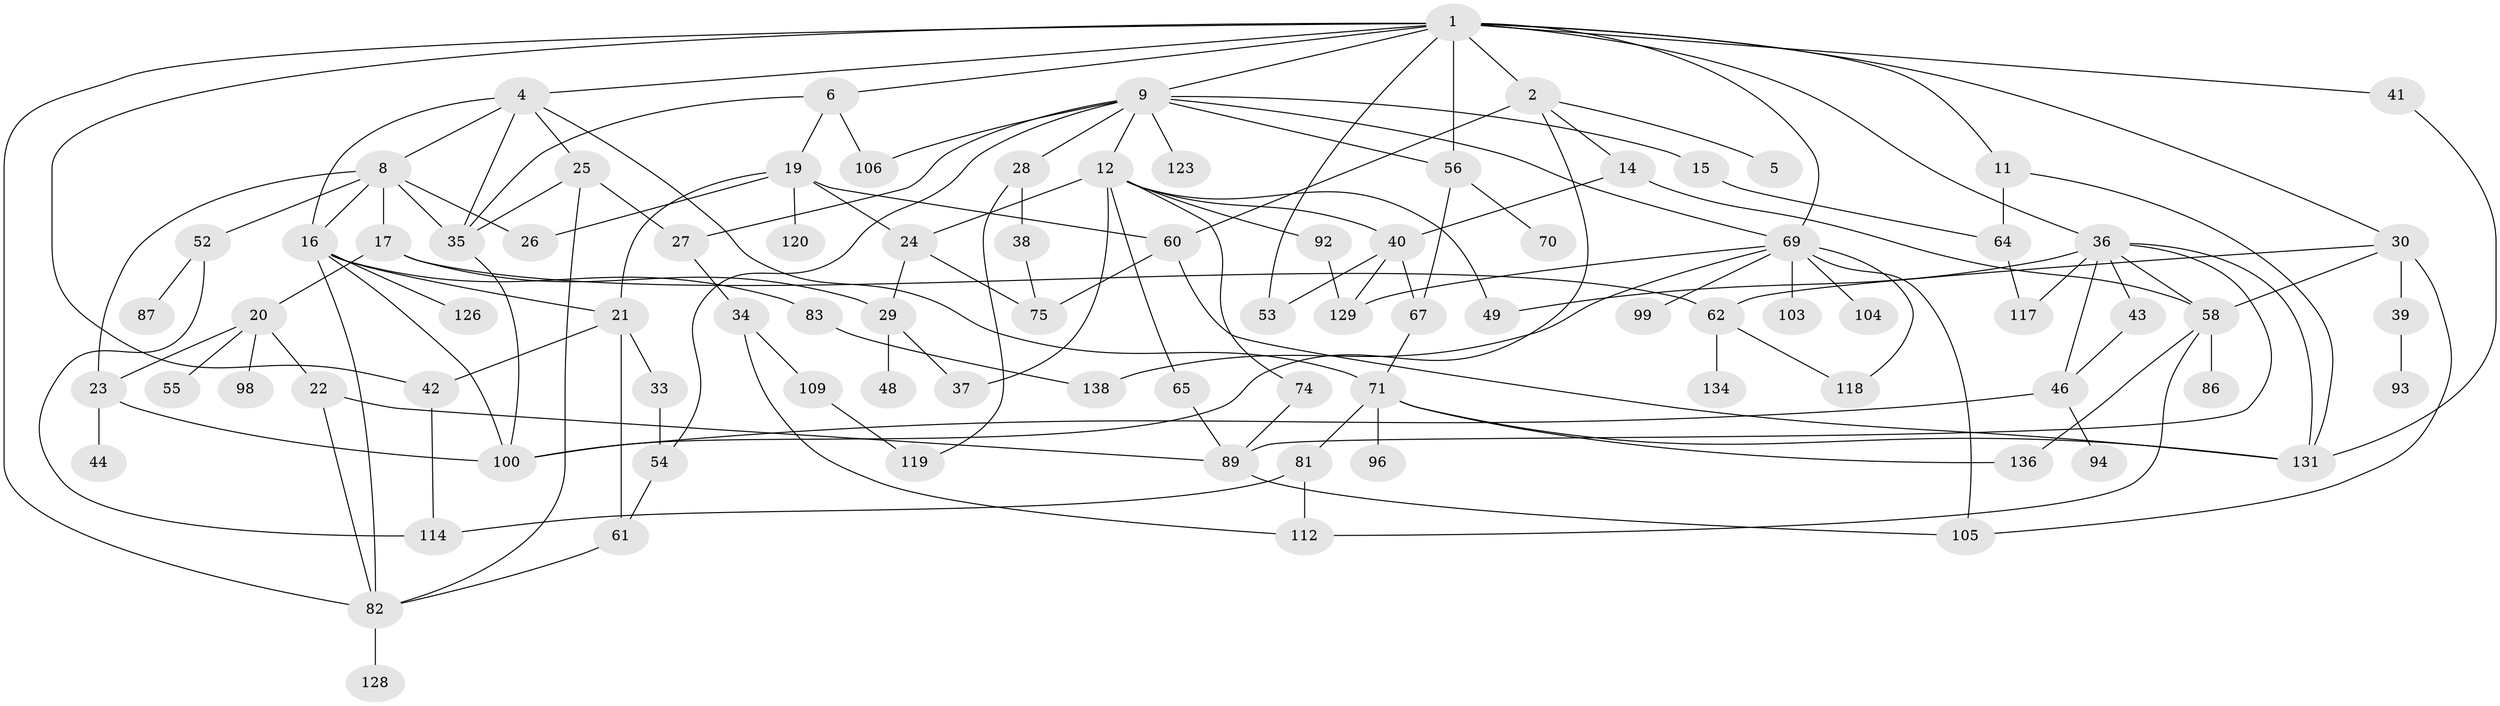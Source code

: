 // Generated by graph-tools (version 1.1) at 2025/51/02/27/25 19:51:37]
// undirected, 89 vertices, 146 edges
graph export_dot {
graph [start="1"]
  node [color=gray90,style=filled];
  1 [super="+3"];
  2 [super="+7"];
  4 [super="+10"];
  5 [super="+80"];
  6 [super="+13"];
  8 [super="+31"];
  9;
  11;
  12 [super="+63"];
  14;
  15 [super="+18"];
  16 [super="+108"];
  17;
  19 [super="+88"];
  20 [super="+32"];
  21 [super="+51"];
  22 [super="+68"];
  23 [super="+72"];
  24 [super="+47"];
  25 [super="+113"];
  26 [super="+78"];
  27 [super="+97"];
  28;
  29 [super="+107"];
  30 [super="+59"];
  33;
  34 [super="+91"];
  35 [super="+84"];
  36 [super="+121"];
  37;
  38;
  39 [super="+66"];
  40 [super="+50"];
  41;
  42 [super="+79"];
  43 [super="+45"];
  44;
  46 [super="+90"];
  48;
  49;
  52;
  53 [super="+116"];
  54;
  55;
  56 [super="+57"];
  58 [super="+73"];
  60;
  61 [super="+85"];
  62 [super="+102"];
  64 [super="+122"];
  65;
  67 [super="+77"];
  69 [super="+111"];
  70;
  71 [super="+76"];
  74;
  75 [super="+110"];
  81 [super="+130"];
  82;
  83;
  86;
  87;
  89 [super="+95"];
  92;
  93;
  94 [super="+132"];
  96;
  98;
  99 [super="+101"];
  100 [super="+127"];
  103;
  104 [super="+125"];
  105 [super="+124"];
  106;
  109;
  112;
  114 [super="+115"];
  117 [super="+135"];
  118;
  119;
  120;
  123;
  126;
  128;
  129 [super="+133"];
  131 [super="+137"];
  134;
  136;
  138;
  1 -- 2;
  1 -- 4;
  1 -- 11;
  1 -- 36;
  1 -- 42;
  1 -- 82;
  1 -- 6;
  1 -- 9;
  1 -- 41;
  1 -- 53;
  1 -- 56;
  1 -- 30;
  1 -- 69;
  2 -- 5;
  2 -- 60;
  2 -- 100;
  2 -- 14;
  4 -- 8;
  4 -- 16;
  4 -- 25;
  4 -- 71;
  4 -- 35;
  6 -- 19;
  6 -- 106;
  6 -- 35;
  8 -- 17;
  8 -- 23;
  8 -- 52;
  8 -- 16;
  8 -- 35;
  8 -- 26;
  9 -- 12;
  9 -- 15;
  9 -- 27;
  9 -- 28;
  9 -- 56;
  9 -- 69;
  9 -- 123;
  9 -- 106;
  9 -- 54;
  11 -- 131;
  11 -- 64;
  12 -- 65;
  12 -- 49;
  12 -- 37;
  12 -- 24;
  12 -- 74;
  12 -- 92;
  12 -- 40;
  14 -- 40;
  14 -- 58;
  15 -- 64;
  16 -- 21;
  16 -- 83;
  16 -- 82;
  16 -- 126;
  16 -- 100;
  17 -- 20;
  17 -- 29;
  17 -- 62;
  19 -- 24;
  19 -- 26;
  19 -- 21;
  19 -- 120;
  19 -- 60;
  20 -- 22;
  20 -- 55;
  20 -- 98;
  20 -- 23;
  21 -- 33;
  21 -- 61;
  21 -- 42;
  22 -- 82;
  22 -- 89;
  23 -- 44;
  23 -- 100;
  24 -- 29;
  24 -- 75;
  25 -- 27;
  25 -- 82;
  25 -- 35;
  27 -- 34;
  28 -- 38;
  28 -- 119;
  29 -- 37;
  29 -- 48;
  30 -- 39 [weight=2];
  30 -- 62;
  30 -- 58;
  30 -- 105;
  33 -- 54;
  34 -- 112;
  34 -- 109;
  35 -- 100;
  36 -- 43;
  36 -- 49;
  36 -- 58;
  36 -- 89;
  36 -- 117;
  36 -- 131;
  36 -- 46;
  38 -- 75;
  39 -- 93;
  40 -- 67;
  40 -- 129;
  40 -- 53;
  41 -- 131;
  42 -- 114;
  43 -- 46;
  46 -- 94;
  46 -- 100;
  52 -- 87;
  52 -- 114;
  54 -- 61;
  56 -- 67;
  56 -- 70;
  58 -- 86;
  58 -- 136;
  58 -- 112;
  60 -- 75;
  60 -- 131;
  61 -- 82;
  62 -- 118;
  62 -- 134;
  64 -- 117;
  65 -- 89;
  67 -- 71;
  69 -- 99;
  69 -- 103;
  69 -- 104;
  69 -- 129;
  69 -- 118;
  69 -- 105;
  69 -- 138;
  71 -- 131;
  71 -- 136;
  71 -- 96 [weight=2];
  71 -- 81;
  74 -- 89;
  81 -- 112;
  81 -- 114;
  82 -- 128;
  83 -- 138;
  89 -- 105;
  92 -- 129;
  109 -- 119;
}
